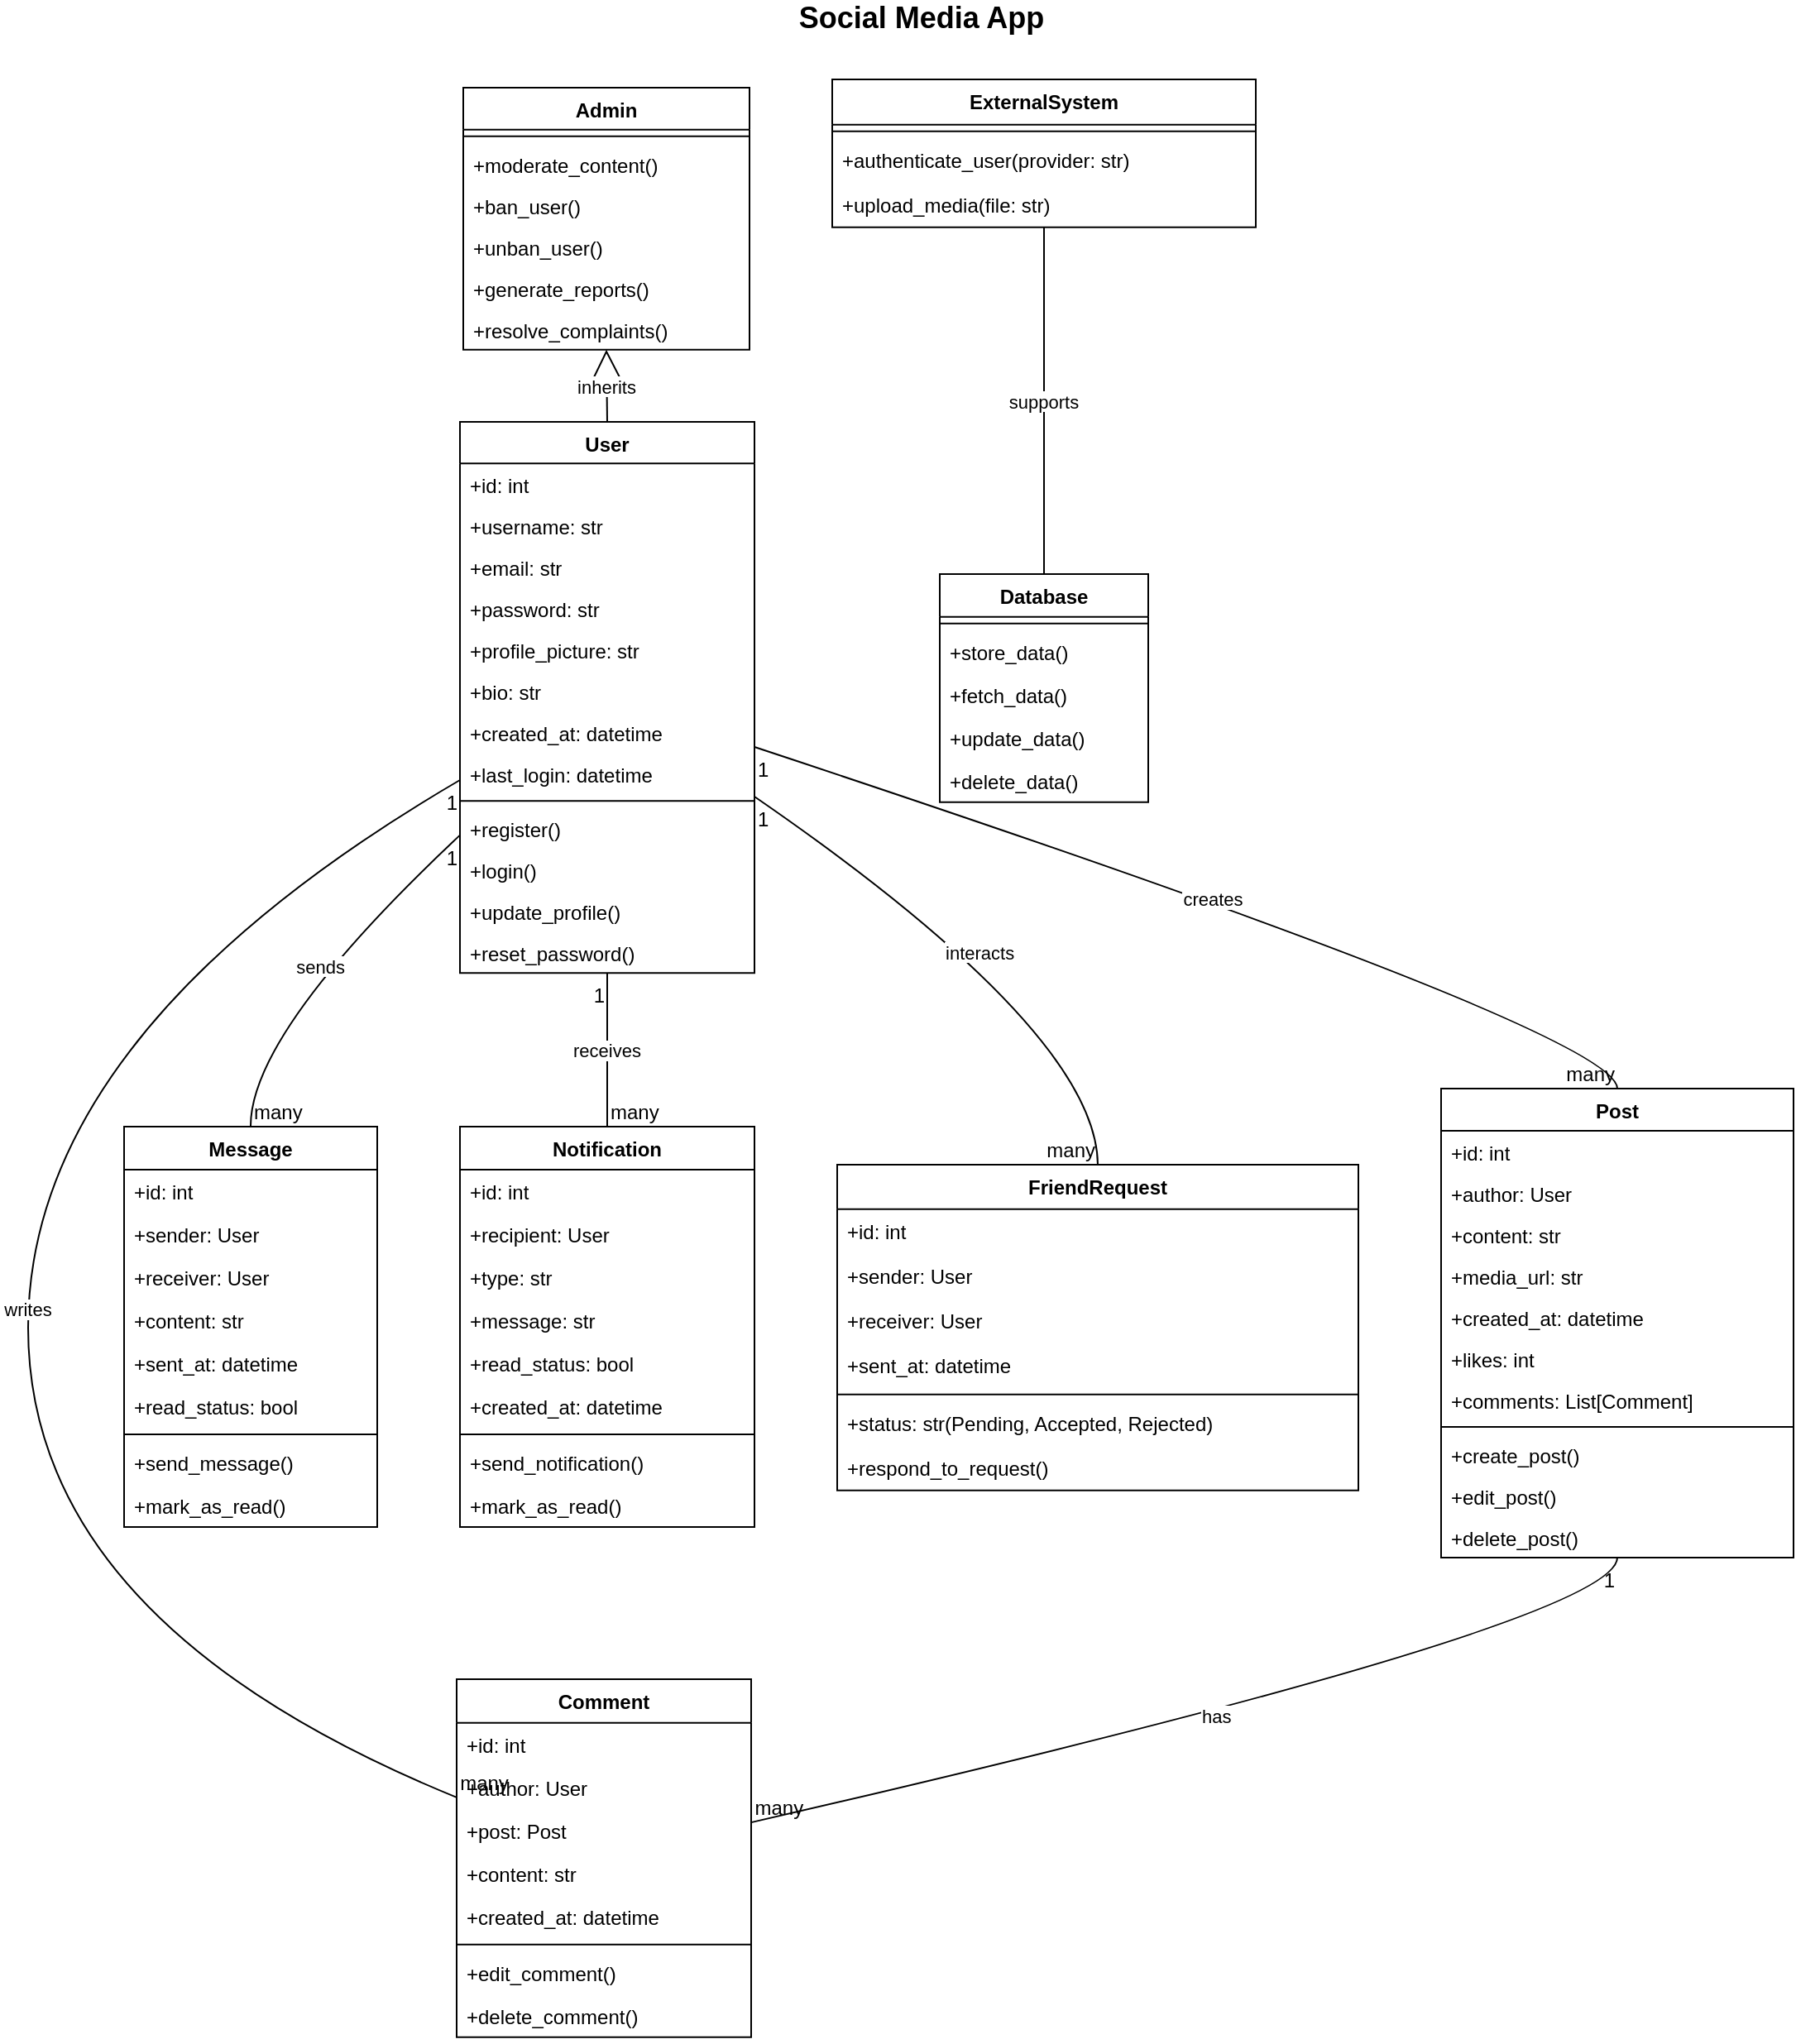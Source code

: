 <mxfile version="25.0.3">
  <diagram name="Page-1" id="mnjUU9U3ReBdD95EHL8B">
    <mxGraphModel grid="1" page="1" gridSize="7" guides="1" tooltips="1" connect="1" arrows="1" fold="1" pageScale="1" pageWidth="850" pageHeight="1100" math="0" shadow="0">
      <root>
        <mxCell id="0" />
        <mxCell id="1" parent="0" />
        <mxCell id="FbRC_cXe3vTBWcdBTFs_-1" value="User" style="swimlane;fontStyle=1;align=center;verticalAlign=top;childLayout=stackLayout;horizontal=1;startSize=25.077;horizontalStack=0;resizeParent=1;resizeParentMax=0;resizeLast=0;collapsible=0;marginBottom=0;" vertex="1" parent="1">
          <mxGeometry x="281" y="262" width="178" height="333.077" as="geometry" />
        </mxCell>
        <mxCell id="FbRC_cXe3vTBWcdBTFs_-2" value="+id: int" style="text;strokeColor=none;fillColor=none;align=left;verticalAlign=top;spacingLeft=4;spacingRight=4;overflow=hidden;rotatable=0;points=[[0,0.5],[1,0.5]];portConstraint=eastwest;" vertex="1" parent="FbRC_cXe3vTBWcdBTFs_-1">
          <mxGeometry y="25.077" width="178" height="25" as="geometry" />
        </mxCell>
        <mxCell id="FbRC_cXe3vTBWcdBTFs_-3" value="+username: str" style="text;strokeColor=none;fillColor=none;align=left;verticalAlign=top;spacingLeft=4;spacingRight=4;overflow=hidden;rotatable=0;points=[[0,0.5],[1,0.5]];portConstraint=eastwest;" vertex="1" parent="FbRC_cXe3vTBWcdBTFs_-1">
          <mxGeometry y="50.077" width="178" height="25" as="geometry" />
        </mxCell>
        <mxCell id="FbRC_cXe3vTBWcdBTFs_-4" value="+email: str" style="text;strokeColor=none;fillColor=none;align=left;verticalAlign=top;spacingLeft=4;spacingRight=4;overflow=hidden;rotatable=0;points=[[0,0.5],[1,0.5]];portConstraint=eastwest;" vertex="1" parent="FbRC_cXe3vTBWcdBTFs_-1">
          <mxGeometry y="75.077" width="178" height="25" as="geometry" />
        </mxCell>
        <mxCell id="FbRC_cXe3vTBWcdBTFs_-5" value="+password: str" style="text;strokeColor=none;fillColor=none;align=left;verticalAlign=top;spacingLeft=4;spacingRight=4;overflow=hidden;rotatable=0;points=[[0,0.5],[1,0.5]];portConstraint=eastwest;" vertex="1" parent="FbRC_cXe3vTBWcdBTFs_-1">
          <mxGeometry y="100.077" width="178" height="25" as="geometry" />
        </mxCell>
        <mxCell id="FbRC_cXe3vTBWcdBTFs_-6" value="+profile_picture: str" style="text;strokeColor=none;fillColor=none;align=left;verticalAlign=top;spacingLeft=4;spacingRight=4;overflow=hidden;rotatable=0;points=[[0,0.5],[1,0.5]];portConstraint=eastwest;" vertex="1" parent="FbRC_cXe3vTBWcdBTFs_-1">
          <mxGeometry y="125.077" width="178" height="25" as="geometry" />
        </mxCell>
        <mxCell id="FbRC_cXe3vTBWcdBTFs_-7" value="+bio: str" style="text;strokeColor=none;fillColor=none;align=left;verticalAlign=top;spacingLeft=4;spacingRight=4;overflow=hidden;rotatable=0;points=[[0,0.5],[1,0.5]];portConstraint=eastwest;" vertex="1" parent="FbRC_cXe3vTBWcdBTFs_-1">
          <mxGeometry y="150.077" width="178" height="25" as="geometry" />
        </mxCell>
        <mxCell id="FbRC_cXe3vTBWcdBTFs_-8" value="+created_at: datetime" style="text;strokeColor=none;fillColor=none;align=left;verticalAlign=top;spacingLeft=4;spacingRight=4;overflow=hidden;rotatable=0;points=[[0,0.5],[1,0.5]];portConstraint=eastwest;" vertex="1" parent="FbRC_cXe3vTBWcdBTFs_-1">
          <mxGeometry y="175.077" width="178" height="25" as="geometry" />
        </mxCell>
        <mxCell id="FbRC_cXe3vTBWcdBTFs_-9" value="+last_login: datetime" style="text;strokeColor=none;fillColor=none;align=left;verticalAlign=top;spacingLeft=4;spacingRight=4;overflow=hidden;rotatable=0;points=[[0,0.5],[1,0.5]];portConstraint=eastwest;" vertex="1" parent="FbRC_cXe3vTBWcdBTFs_-1">
          <mxGeometry y="200.077" width="178" height="25" as="geometry" />
        </mxCell>
        <mxCell id="FbRC_cXe3vTBWcdBTFs_-10" style="line;strokeWidth=1;fillColor=none;align=left;verticalAlign=middle;spacingTop=-1;spacingLeft=3;spacingRight=3;rotatable=0;labelPosition=right;points=[];portConstraint=eastwest;strokeColor=inherit;" vertex="1" parent="FbRC_cXe3vTBWcdBTFs_-1">
          <mxGeometry y="225.077" width="178" height="8" as="geometry" />
        </mxCell>
        <mxCell id="FbRC_cXe3vTBWcdBTFs_-11" value="+register()" style="text;strokeColor=none;fillColor=none;align=left;verticalAlign=top;spacingLeft=4;spacingRight=4;overflow=hidden;rotatable=0;points=[[0,0.5],[1,0.5]];portConstraint=eastwest;" vertex="1" parent="FbRC_cXe3vTBWcdBTFs_-1">
          <mxGeometry y="233.077" width="178" height="25" as="geometry" />
        </mxCell>
        <mxCell id="FbRC_cXe3vTBWcdBTFs_-12" value="+login()" style="text;strokeColor=none;fillColor=none;align=left;verticalAlign=top;spacingLeft=4;spacingRight=4;overflow=hidden;rotatable=0;points=[[0,0.5],[1,0.5]];portConstraint=eastwest;" vertex="1" parent="FbRC_cXe3vTBWcdBTFs_-1">
          <mxGeometry y="258.077" width="178" height="25" as="geometry" />
        </mxCell>
        <mxCell id="FbRC_cXe3vTBWcdBTFs_-13" value="+update_profile()" style="text;strokeColor=none;fillColor=none;align=left;verticalAlign=top;spacingLeft=4;spacingRight=4;overflow=hidden;rotatable=0;points=[[0,0.5],[1,0.5]];portConstraint=eastwest;" vertex="1" parent="FbRC_cXe3vTBWcdBTFs_-1">
          <mxGeometry y="283.077" width="178" height="25" as="geometry" />
        </mxCell>
        <mxCell id="FbRC_cXe3vTBWcdBTFs_-14" value="+reset_password()" style="text;strokeColor=none;fillColor=none;align=left;verticalAlign=top;spacingLeft=4;spacingRight=4;overflow=hidden;rotatable=0;points=[[0,0.5],[1,0.5]];portConstraint=eastwest;" vertex="1" parent="FbRC_cXe3vTBWcdBTFs_-1">
          <mxGeometry y="308.077" width="178" height="25" as="geometry" />
        </mxCell>
        <mxCell id="FbRC_cXe3vTBWcdBTFs_-15" value="Admin" style="swimlane;fontStyle=1;align=center;verticalAlign=top;childLayout=stackLayout;horizontal=1;startSize=25.385;horizontalStack=0;resizeParent=1;resizeParentMax=0;resizeLast=0;collapsible=0;marginBottom=0;" vertex="1" parent="1">
          <mxGeometry x="283" y="60" width="173" height="158.385" as="geometry" />
        </mxCell>
        <mxCell id="FbRC_cXe3vTBWcdBTFs_-16" style="line;strokeWidth=1;fillColor=none;align=left;verticalAlign=middle;spacingTop=-1;spacingLeft=3;spacingRight=3;rotatable=0;labelPosition=right;points=[];portConstraint=eastwest;strokeColor=inherit;" vertex="1" parent="FbRC_cXe3vTBWcdBTFs_-15">
          <mxGeometry y="25.385" width="173" height="8" as="geometry" />
        </mxCell>
        <mxCell id="FbRC_cXe3vTBWcdBTFs_-17" value="+moderate_content()" style="text;strokeColor=none;fillColor=none;align=left;verticalAlign=top;spacingLeft=4;spacingRight=4;overflow=hidden;rotatable=0;points=[[0,0.5],[1,0.5]];portConstraint=eastwest;" vertex="1" parent="FbRC_cXe3vTBWcdBTFs_-15">
          <mxGeometry y="33.385" width="173" height="25" as="geometry" />
        </mxCell>
        <mxCell id="FbRC_cXe3vTBWcdBTFs_-18" value="+ban_user()" style="text;strokeColor=none;fillColor=none;align=left;verticalAlign=top;spacingLeft=4;spacingRight=4;overflow=hidden;rotatable=0;points=[[0,0.5],[1,0.5]];portConstraint=eastwest;" vertex="1" parent="FbRC_cXe3vTBWcdBTFs_-15">
          <mxGeometry y="58.385" width="173" height="25" as="geometry" />
        </mxCell>
        <mxCell id="FbRC_cXe3vTBWcdBTFs_-19" value="+unban_user()" style="text;strokeColor=none;fillColor=none;align=left;verticalAlign=top;spacingLeft=4;spacingRight=4;overflow=hidden;rotatable=0;points=[[0,0.5],[1,0.5]];portConstraint=eastwest;" vertex="1" parent="FbRC_cXe3vTBWcdBTFs_-15">
          <mxGeometry y="83.385" width="173" height="25" as="geometry" />
        </mxCell>
        <mxCell id="FbRC_cXe3vTBWcdBTFs_-20" value="+generate_reports()" style="text;strokeColor=none;fillColor=none;align=left;verticalAlign=top;spacingLeft=4;spacingRight=4;overflow=hidden;rotatable=0;points=[[0,0.5],[1,0.5]];portConstraint=eastwest;" vertex="1" parent="FbRC_cXe3vTBWcdBTFs_-15">
          <mxGeometry y="108.385" width="173" height="25" as="geometry" />
        </mxCell>
        <mxCell id="FbRC_cXe3vTBWcdBTFs_-21" value="+resolve_complaints()" style="text;strokeColor=none;fillColor=none;align=left;verticalAlign=top;spacingLeft=4;spacingRight=4;overflow=hidden;rotatable=0;points=[[0,0.5],[1,0.5]];portConstraint=eastwest;" vertex="1" parent="FbRC_cXe3vTBWcdBTFs_-15">
          <mxGeometry y="133.385" width="173" height="25" as="geometry" />
        </mxCell>
        <mxCell id="FbRC_cXe3vTBWcdBTFs_-22" value="Post" style="swimlane;fontStyle=1;align=center;verticalAlign=top;childLayout=stackLayout;horizontal=1;startSize=25.455;horizontalStack=0;resizeParent=1;resizeParentMax=0;resizeLast=0;collapsible=0;marginBottom=0;" vertex="1" parent="1">
          <mxGeometry x="874" y="665" width="213" height="283.455" as="geometry" />
        </mxCell>
        <mxCell id="FbRC_cXe3vTBWcdBTFs_-23" value="+id: int" style="text;strokeColor=none;fillColor=none;align=left;verticalAlign=top;spacingLeft=4;spacingRight=4;overflow=hidden;rotatable=0;points=[[0,0.5],[1,0.5]];portConstraint=eastwest;" vertex="1" parent="FbRC_cXe3vTBWcdBTFs_-22">
          <mxGeometry y="25.455" width="213" height="25" as="geometry" />
        </mxCell>
        <mxCell id="FbRC_cXe3vTBWcdBTFs_-24" value="+author: User" style="text;strokeColor=none;fillColor=none;align=left;verticalAlign=top;spacingLeft=4;spacingRight=4;overflow=hidden;rotatable=0;points=[[0,0.5],[1,0.5]];portConstraint=eastwest;" vertex="1" parent="FbRC_cXe3vTBWcdBTFs_-22">
          <mxGeometry y="50.455" width="213" height="25" as="geometry" />
        </mxCell>
        <mxCell id="FbRC_cXe3vTBWcdBTFs_-25" value="+content: str" style="text;strokeColor=none;fillColor=none;align=left;verticalAlign=top;spacingLeft=4;spacingRight=4;overflow=hidden;rotatable=0;points=[[0,0.5],[1,0.5]];portConstraint=eastwest;" vertex="1" parent="FbRC_cXe3vTBWcdBTFs_-22">
          <mxGeometry y="75.455" width="213" height="25" as="geometry" />
        </mxCell>
        <mxCell id="FbRC_cXe3vTBWcdBTFs_-26" value="+media_url: str" style="text;strokeColor=none;fillColor=none;align=left;verticalAlign=top;spacingLeft=4;spacingRight=4;overflow=hidden;rotatable=0;points=[[0,0.5],[1,0.5]];portConstraint=eastwest;" vertex="1" parent="FbRC_cXe3vTBWcdBTFs_-22">
          <mxGeometry y="100.455" width="213" height="25" as="geometry" />
        </mxCell>
        <mxCell id="FbRC_cXe3vTBWcdBTFs_-27" value="+created_at: datetime" style="text;strokeColor=none;fillColor=none;align=left;verticalAlign=top;spacingLeft=4;spacingRight=4;overflow=hidden;rotatable=0;points=[[0,0.5],[1,0.5]];portConstraint=eastwest;" vertex="1" parent="FbRC_cXe3vTBWcdBTFs_-22">
          <mxGeometry y="125.455" width="213" height="25" as="geometry" />
        </mxCell>
        <mxCell id="FbRC_cXe3vTBWcdBTFs_-28" value="+likes: int" style="text;strokeColor=none;fillColor=none;align=left;verticalAlign=top;spacingLeft=4;spacingRight=4;overflow=hidden;rotatable=0;points=[[0,0.5],[1,0.5]];portConstraint=eastwest;" vertex="1" parent="FbRC_cXe3vTBWcdBTFs_-22">
          <mxGeometry y="150.455" width="213" height="25" as="geometry" />
        </mxCell>
        <mxCell id="FbRC_cXe3vTBWcdBTFs_-29" value="+comments: List[Comment]" style="text;strokeColor=none;fillColor=none;align=left;verticalAlign=top;spacingLeft=4;spacingRight=4;overflow=hidden;rotatable=0;points=[[0,0.5],[1,0.5]];portConstraint=eastwest;" vertex="1" parent="FbRC_cXe3vTBWcdBTFs_-22">
          <mxGeometry y="175.455" width="213" height="25" as="geometry" />
        </mxCell>
        <mxCell id="FbRC_cXe3vTBWcdBTFs_-30" style="line;strokeWidth=1;fillColor=none;align=left;verticalAlign=middle;spacingTop=-1;spacingLeft=3;spacingRight=3;rotatable=0;labelPosition=right;points=[];portConstraint=eastwest;strokeColor=inherit;" vertex="1" parent="FbRC_cXe3vTBWcdBTFs_-22">
          <mxGeometry y="200.455" width="213" height="8" as="geometry" />
        </mxCell>
        <mxCell id="FbRC_cXe3vTBWcdBTFs_-31" value="+create_post()" style="text;strokeColor=none;fillColor=none;align=left;verticalAlign=top;spacingLeft=4;spacingRight=4;overflow=hidden;rotatable=0;points=[[0,0.5],[1,0.5]];portConstraint=eastwest;" vertex="1" parent="FbRC_cXe3vTBWcdBTFs_-22">
          <mxGeometry y="208.455" width="213" height="25" as="geometry" />
        </mxCell>
        <mxCell id="FbRC_cXe3vTBWcdBTFs_-32" value="+edit_post()" style="text;strokeColor=none;fillColor=none;align=left;verticalAlign=top;spacingLeft=4;spacingRight=4;overflow=hidden;rotatable=0;points=[[0,0.5],[1,0.5]];portConstraint=eastwest;" vertex="1" parent="FbRC_cXe3vTBWcdBTFs_-22">
          <mxGeometry y="233.455" width="213" height="25" as="geometry" />
        </mxCell>
        <mxCell id="FbRC_cXe3vTBWcdBTFs_-33" value="+delete_post()" style="text;strokeColor=none;fillColor=none;align=left;verticalAlign=top;spacingLeft=4;spacingRight=4;overflow=hidden;rotatable=0;points=[[0,0.5],[1,0.5]];portConstraint=eastwest;" vertex="1" parent="FbRC_cXe3vTBWcdBTFs_-22">
          <mxGeometry y="258.455" width="213" height="25" as="geometry" />
        </mxCell>
        <mxCell id="FbRC_cXe3vTBWcdBTFs_-34" value="Comment" style="swimlane;fontStyle=1;align=center;verticalAlign=top;childLayout=stackLayout;horizontal=1;startSize=26.375;horizontalStack=0;resizeParent=1;resizeParentMax=0;resizeLast=0;collapsible=0;marginBottom=0;" vertex="1" parent="1">
          <mxGeometry x="279" y="1022" width="178" height="216.375" as="geometry" />
        </mxCell>
        <mxCell id="FbRC_cXe3vTBWcdBTFs_-35" value="+id: int" style="text;strokeColor=none;fillColor=none;align=left;verticalAlign=top;spacingLeft=4;spacingRight=4;overflow=hidden;rotatable=0;points=[[0,0.5],[1,0.5]];portConstraint=eastwest;" vertex="1" parent="FbRC_cXe3vTBWcdBTFs_-34">
          <mxGeometry y="26.375" width="178" height="26" as="geometry" />
        </mxCell>
        <mxCell id="FbRC_cXe3vTBWcdBTFs_-36" value="+author: User" style="text;strokeColor=none;fillColor=none;align=left;verticalAlign=top;spacingLeft=4;spacingRight=4;overflow=hidden;rotatable=0;points=[[0,0.5],[1,0.5]];portConstraint=eastwest;" vertex="1" parent="FbRC_cXe3vTBWcdBTFs_-34">
          <mxGeometry y="52.375" width="178" height="26" as="geometry" />
        </mxCell>
        <mxCell id="FbRC_cXe3vTBWcdBTFs_-37" value="+post: Post" style="text;strokeColor=none;fillColor=none;align=left;verticalAlign=top;spacingLeft=4;spacingRight=4;overflow=hidden;rotatable=0;points=[[0,0.5],[1,0.5]];portConstraint=eastwest;" vertex="1" parent="FbRC_cXe3vTBWcdBTFs_-34">
          <mxGeometry y="78.375" width="178" height="26" as="geometry" />
        </mxCell>
        <mxCell id="FbRC_cXe3vTBWcdBTFs_-38" value="+content: str" style="text;strokeColor=none;fillColor=none;align=left;verticalAlign=top;spacingLeft=4;spacingRight=4;overflow=hidden;rotatable=0;points=[[0,0.5],[1,0.5]];portConstraint=eastwest;" vertex="1" parent="FbRC_cXe3vTBWcdBTFs_-34">
          <mxGeometry y="104.375" width="178" height="26" as="geometry" />
        </mxCell>
        <mxCell id="FbRC_cXe3vTBWcdBTFs_-39" value="+created_at: datetime" style="text;strokeColor=none;fillColor=none;align=left;verticalAlign=top;spacingLeft=4;spacingRight=4;overflow=hidden;rotatable=0;points=[[0,0.5],[1,0.5]];portConstraint=eastwest;" vertex="1" parent="FbRC_cXe3vTBWcdBTFs_-34">
          <mxGeometry y="130.375" width="178" height="26" as="geometry" />
        </mxCell>
        <mxCell id="FbRC_cXe3vTBWcdBTFs_-40" style="line;strokeWidth=1;fillColor=none;align=left;verticalAlign=middle;spacingTop=-1;spacingLeft=3;spacingRight=3;rotatable=0;labelPosition=right;points=[];portConstraint=eastwest;strokeColor=inherit;" vertex="1" parent="FbRC_cXe3vTBWcdBTFs_-34">
          <mxGeometry y="156.375" width="178" height="8" as="geometry" />
        </mxCell>
        <mxCell id="FbRC_cXe3vTBWcdBTFs_-41" value="+edit_comment()" style="text;strokeColor=none;fillColor=none;align=left;verticalAlign=top;spacingLeft=4;spacingRight=4;overflow=hidden;rotatable=0;points=[[0,0.5],[1,0.5]];portConstraint=eastwest;" vertex="1" parent="FbRC_cXe3vTBWcdBTFs_-34">
          <mxGeometry y="164.375" width="178" height="26" as="geometry" />
        </mxCell>
        <mxCell id="FbRC_cXe3vTBWcdBTFs_-42" value="+delete_comment()" style="text;strokeColor=none;fillColor=none;align=left;verticalAlign=top;spacingLeft=4;spacingRight=4;overflow=hidden;rotatable=0;points=[[0,0.5],[1,0.5]];portConstraint=eastwest;" vertex="1" parent="FbRC_cXe3vTBWcdBTFs_-34">
          <mxGeometry y="190.375" width="178" height="26" as="geometry" />
        </mxCell>
        <mxCell id="FbRC_cXe3vTBWcdBTFs_-43" value="Message" style="swimlane;fontStyle=1;align=center;verticalAlign=top;childLayout=stackLayout;horizontal=1;startSize=26;horizontalStack=0;resizeParent=1;resizeParentMax=0;resizeLast=0;collapsible=0;marginBottom=0;" vertex="1" parent="1">
          <mxGeometry x="78" y="688" width="153" height="242" as="geometry" />
        </mxCell>
        <mxCell id="FbRC_cXe3vTBWcdBTFs_-44" value="+id: int" style="text;strokeColor=none;fillColor=none;align=left;verticalAlign=top;spacingLeft=4;spacingRight=4;overflow=hidden;rotatable=0;points=[[0,0.5],[1,0.5]];portConstraint=eastwest;" vertex="1" parent="FbRC_cXe3vTBWcdBTFs_-43">
          <mxGeometry y="26" width="153" height="26" as="geometry" />
        </mxCell>
        <mxCell id="FbRC_cXe3vTBWcdBTFs_-45" value="+sender: User" style="text;strokeColor=none;fillColor=none;align=left;verticalAlign=top;spacingLeft=4;spacingRight=4;overflow=hidden;rotatable=0;points=[[0,0.5],[1,0.5]];portConstraint=eastwest;" vertex="1" parent="FbRC_cXe3vTBWcdBTFs_-43">
          <mxGeometry y="52" width="153" height="26" as="geometry" />
        </mxCell>
        <mxCell id="FbRC_cXe3vTBWcdBTFs_-46" value="+receiver: User" style="text;strokeColor=none;fillColor=none;align=left;verticalAlign=top;spacingLeft=4;spacingRight=4;overflow=hidden;rotatable=0;points=[[0,0.5],[1,0.5]];portConstraint=eastwest;" vertex="1" parent="FbRC_cXe3vTBWcdBTFs_-43">
          <mxGeometry y="78" width="153" height="26" as="geometry" />
        </mxCell>
        <mxCell id="FbRC_cXe3vTBWcdBTFs_-47" value="+content: str" style="text;strokeColor=none;fillColor=none;align=left;verticalAlign=top;spacingLeft=4;spacingRight=4;overflow=hidden;rotatable=0;points=[[0,0.5],[1,0.5]];portConstraint=eastwest;" vertex="1" parent="FbRC_cXe3vTBWcdBTFs_-43">
          <mxGeometry y="104" width="153" height="26" as="geometry" />
        </mxCell>
        <mxCell id="FbRC_cXe3vTBWcdBTFs_-48" value="+sent_at: datetime" style="text;strokeColor=none;fillColor=none;align=left;verticalAlign=top;spacingLeft=4;spacingRight=4;overflow=hidden;rotatable=0;points=[[0,0.5],[1,0.5]];portConstraint=eastwest;" vertex="1" parent="FbRC_cXe3vTBWcdBTFs_-43">
          <mxGeometry y="130" width="153" height="26" as="geometry" />
        </mxCell>
        <mxCell id="FbRC_cXe3vTBWcdBTFs_-49" value="+read_status: bool" style="text;strokeColor=none;fillColor=none;align=left;verticalAlign=top;spacingLeft=4;spacingRight=4;overflow=hidden;rotatable=0;points=[[0,0.5],[1,0.5]];portConstraint=eastwest;" vertex="1" parent="FbRC_cXe3vTBWcdBTFs_-43">
          <mxGeometry y="156" width="153" height="26" as="geometry" />
        </mxCell>
        <mxCell id="FbRC_cXe3vTBWcdBTFs_-50" style="line;strokeWidth=1;fillColor=none;align=left;verticalAlign=middle;spacingTop=-1;spacingLeft=3;spacingRight=3;rotatable=0;labelPosition=right;points=[];portConstraint=eastwest;strokeColor=inherit;" vertex="1" parent="FbRC_cXe3vTBWcdBTFs_-43">
          <mxGeometry y="182" width="153" height="8" as="geometry" />
        </mxCell>
        <mxCell id="FbRC_cXe3vTBWcdBTFs_-51" value="+send_message()" style="text;strokeColor=none;fillColor=none;align=left;verticalAlign=top;spacingLeft=4;spacingRight=4;overflow=hidden;rotatable=0;points=[[0,0.5],[1,0.5]];portConstraint=eastwest;" vertex="1" parent="FbRC_cXe3vTBWcdBTFs_-43">
          <mxGeometry y="190" width="153" height="26" as="geometry" />
        </mxCell>
        <mxCell id="FbRC_cXe3vTBWcdBTFs_-52" value="+mark_as_read()" style="text;strokeColor=none;fillColor=none;align=left;verticalAlign=top;spacingLeft=4;spacingRight=4;overflow=hidden;rotatable=0;points=[[0,0.5],[1,0.5]];portConstraint=eastwest;" vertex="1" parent="FbRC_cXe3vTBWcdBTFs_-43">
          <mxGeometry y="216" width="153" height="26" as="geometry" />
        </mxCell>
        <mxCell id="FbRC_cXe3vTBWcdBTFs_-53" value="Notification" style="swimlane;fontStyle=1;align=center;verticalAlign=top;childLayout=stackLayout;horizontal=1;startSize=26;horizontalStack=0;resizeParent=1;resizeParentMax=0;resizeLast=0;collapsible=0;marginBottom=0;" vertex="1" parent="1">
          <mxGeometry x="281" y="688" width="178" height="242" as="geometry" />
        </mxCell>
        <mxCell id="FbRC_cXe3vTBWcdBTFs_-54" value="+id: int" style="text;strokeColor=none;fillColor=none;align=left;verticalAlign=top;spacingLeft=4;spacingRight=4;overflow=hidden;rotatable=0;points=[[0,0.5],[1,0.5]];portConstraint=eastwest;" vertex="1" parent="FbRC_cXe3vTBWcdBTFs_-53">
          <mxGeometry y="26" width="178" height="26" as="geometry" />
        </mxCell>
        <mxCell id="FbRC_cXe3vTBWcdBTFs_-55" value="+recipient: User" style="text;strokeColor=none;fillColor=none;align=left;verticalAlign=top;spacingLeft=4;spacingRight=4;overflow=hidden;rotatable=0;points=[[0,0.5],[1,0.5]];portConstraint=eastwest;" vertex="1" parent="FbRC_cXe3vTBWcdBTFs_-53">
          <mxGeometry y="52" width="178" height="26" as="geometry" />
        </mxCell>
        <mxCell id="FbRC_cXe3vTBWcdBTFs_-56" value="+type: str" style="text;strokeColor=none;fillColor=none;align=left;verticalAlign=top;spacingLeft=4;spacingRight=4;overflow=hidden;rotatable=0;points=[[0,0.5],[1,0.5]];portConstraint=eastwest;" vertex="1" parent="FbRC_cXe3vTBWcdBTFs_-53">
          <mxGeometry y="78" width="178" height="26" as="geometry" />
        </mxCell>
        <mxCell id="FbRC_cXe3vTBWcdBTFs_-57" value="+message: str" style="text;strokeColor=none;fillColor=none;align=left;verticalAlign=top;spacingLeft=4;spacingRight=4;overflow=hidden;rotatable=0;points=[[0,0.5],[1,0.5]];portConstraint=eastwest;" vertex="1" parent="FbRC_cXe3vTBWcdBTFs_-53">
          <mxGeometry y="104" width="178" height="26" as="geometry" />
        </mxCell>
        <mxCell id="FbRC_cXe3vTBWcdBTFs_-58" value="+read_status: bool" style="text;strokeColor=none;fillColor=none;align=left;verticalAlign=top;spacingLeft=4;spacingRight=4;overflow=hidden;rotatable=0;points=[[0,0.5],[1,0.5]];portConstraint=eastwest;" vertex="1" parent="FbRC_cXe3vTBWcdBTFs_-53">
          <mxGeometry y="130" width="178" height="26" as="geometry" />
        </mxCell>
        <mxCell id="FbRC_cXe3vTBWcdBTFs_-59" value="+created_at: datetime" style="text;strokeColor=none;fillColor=none;align=left;verticalAlign=top;spacingLeft=4;spacingRight=4;overflow=hidden;rotatable=0;points=[[0,0.5],[1,0.5]];portConstraint=eastwest;" vertex="1" parent="FbRC_cXe3vTBWcdBTFs_-53">
          <mxGeometry y="156" width="178" height="26" as="geometry" />
        </mxCell>
        <mxCell id="FbRC_cXe3vTBWcdBTFs_-60" style="line;strokeWidth=1;fillColor=none;align=left;verticalAlign=middle;spacingTop=-1;spacingLeft=3;spacingRight=3;rotatable=0;labelPosition=right;points=[];portConstraint=eastwest;strokeColor=inherit;" vertex="1" parent="FbRC_cXe3vTBWcdBTFs_-53">
          <mxGeometry y="182" width="178" height="8" as="geometry" />
        </mxCell>
        <mxCell id="FbRC_cXe3vTBWcdBTFs_-61" value="+send_notification()" style="text;strokeColor=none;fillColor=none;align=left;verticalAlign=top;spacingLeft=4;spacingRight=4;overflow=hidden;rotatable=0;points=[[0,0.5],[1,0.5]];portConstraint=eastwest;" vertex="1" parent="FbRC_cXe3vTBWcdBTFs_-53">
          <mxGeometry y="190" width="178" height="26" as="geometry" />
        </mxCell>
        <mxCell id="FbRC_cXe3vTBWcdBTFs_-62" value="+mark_as_read()" style="text;strokeColor=none;fillColor=none;align=left;verticalAlign=top;spacingLeft=4;spacingRight=4;overflow=hidden;rotatable=0;points=[[0,0.5],[1,0.5]];portConstraint=eastwest;" vertex="1" parent="FbRC_cXe3vTBWcdBTFs_-53">
          <mxGeometry y="216" width="178" height="26" as="geometry" />
        </mxCell>
        <mxCell id="FbRC_cXe3vTBWcdBTFs_-63" value="FriendRequest" style="swimlane;fontStyle=1;align=center;verticalAlign=top;childLayout=stackLayout;horizontal=1;startSize=26.857;horizontalStack=0;resizeParent=1;resizeParentMax=0;resizeLast=0;collapsible=0;marginBottom=0;" vertex="1" parent="1">
          <mxGeometry x="509" y="711" width="315" height="196.857" as="geometry" />
        </mxCell>
        <mxCell id="FbRC_cXe3vTBWcdBTFs_-64" value="+id: int" style="text;strokeColor=none;fillColor=none;align=left;verticalAlign=top;spacingLeft=4;spacingRight=4;overflow=hidden;rotatable=0;points=[[0,0.5],[1,0.5]];portConstraint=eastwest;" vertex="1" parent="FbRC_cXe3vTBWcdBTFs_-63">
          <mxGeometry y="26.857" width="315" height="27" as="geometry" />
        </mxCell>
        <mxCell id="FbRC_cXe3vTBWcdBTFs_-65" value="+sender: User" style="text;strokeColor=none;fillColor=none;align=left;verticalAlign=top;spacingLeft=4;spacingRight=4;overflow=hidden;rotatable=0;points=[[0,0.5],[1,0.5]];portConstraint=eastwest;" vertex="1" parent="FbRC_cXe3vTBWcdBTFs_-63">
          <mxGeometry y="53.857" width="315" height="27" as="geometry" />
        </mxCell>
        <mxCell id="FbRC_cXe3vTBWcdBTFs_-66" value="+receiver: User" style="text;strokeColor=none;fillColor=none;align=left;verticalAlign=top;spacingLeft=4;spacingRight=4;overflow=hidden;rotatable=0;points=[[0,0.5],[1,0.5]];portConstraint=eastwest;" vertex="1" parent="FbRC_cXe3vTBWcdBTFs_-63">
          <mxGeometry y="80.857" width="315" height="27" as="geometry" />
        </mxCell>
        <mxCell id="FbRC_cXe3vTBWcdBTFs_-67" value="+sent_at: datetime" style="text;strokeColor=none;fillColor=none;align=left;verticalAlign=top;spacingLeft=4;spacingRight=4;overflow=hidden;rotatable=0;points=[[0,0.5],[1,0.5]];portConstraint=eastwest;" vertex="1" parent="FbRC_cXe3vTBWcdBTFs_-63">
          <mxGeometry y="107.857" width="315" height="27" as="geometry" />
        </mxCell>
        <mxCell id="FbRC_cXe3vTBWcdBTFs_-68" style="line;strokeWidth=1;fillColor=none;align=left;verticalAlign=middle;spacingTop=-1;spacingLeft=3;spacingRight=3;rotatable=0;labelPosition=right;points=[];portConstraint=eastwest;strokeColor=inherit;" vertex="1" parent="FbRC_cXe3vTBWcdBTFs_-63">
          <mxGeometry y="134.857" width="315" height="8" as="geometry" />
        </mxCell>
        <mxCell id="FbRC_cXe3vTBWcdBTFs_-69" value="+status: str(Pending, Accepted, Rejected)" style="text;strokeColor=none;fillColor=none;align=left;verticalAlign=top;spacingLeft=4;spacingRight=4;overflow=hidden;rotatable=0;points=[[0,0.5],[1,0.5]];portConstraint=eastwest;" vertex="1" parent="FbRC_cXe3vTBWcdBTFs_-63">
          <mxGeometry y="142.857" width="315" height="27" as="geometry" />
        </mxCell>
        <mxCell id="FbRC_cXe3vTBWcdBTFs_-70" value="+respond_to_request()" style="text;strokeColor=none;fillColor=none;align=left;verticalAlign=top;spacingLeft=4;spacingRight=4;overflow=hidden;rotatable=0;points=[[0,0.5],[1,0.5]];portConstraint=eastwest;" vertex="1" parent="FbRC_cXe3vTBWcdBTFs_-63">
          <mxGeometry y="169.857" width="315" height="27" as="geometry" />
        </mxCell>
        <mxCell id="FbRC_cXe3vTBWcdBTFs_-71" value="Database" style="swimlane;fontStyle=1;align=center;verticalAlign=top;childLayout=stackLayout;horizontal=1;startSize=25.818;horizontalStack=0;resizeParent=1;resizeParentMax=0;resizeLast=0;collapsible=0;marginBottom=0;" vertex="1" parent="1">
          <mxGeometry x="571" y="354" width="126" height="137.818" as="geometry" />
        </mxCell>
        <mxCell id="FbRC_cXe3vTBWcdBTFs_-72" style="line;strokeWidth=1;fillColor=none;align=left;verticalAlign=middle;spacingTop=-1;spacingLeft=3;spacingRight=3;rotatable=0;labelPosition=right;points=[];portConstraint=eastwest;strokeColor=inherit;" vertex="1" parent="FbRC_cXe3vTBWcdBTFs_-71">
          <mxGeometry y="25.818" width="126" height="8" as="geometry" />
        </mxCell>
        <mxCell id="FbRC_cXe3vTBWcdBTFs_-73" value="+store_data()" style="text;strokeColor=none;fillColor=none;align=left;verticalAlign=top;spacingLeft=4;spacingRight=4;overflow=hidden;rotatable=0;points=[[0,0.5],[1,0.5]];portConstraint=eastwest;" vertex="1" parent="FbRC_cXe3vTBWcdBTFs_-71">
          <mxGeometry y="33.818" width="126" height="26" as="geometry" />
        </mxCell>
        <mxCell id="FbRC_cXe3vTBWcdBTFs_-74" value="+fetch_data()" style="text;strokeColor=none;fillColor=none;align=left;verticalAlign=top;spacingLeft=4;spacingRight=4;overflow=hidden;rotatable=0;points=[[0,0.5],[1,0.5]];portConstraint=eastwest;" vertex="1" parent="FbRC_cXe3vTBWcdBTFs_-71">
          <mxGeometry y="59.818" width="126" height="26" as="geometry" />
        </mxCell>
        <mxCell id="FbRC_cXe3vTBWcdBTFs_-75" value="+update_data()" style="text;strokeColor=none;fillColor=none;align=left;verticalAlign=top;spacingLeft=4;spacingRight=4;overflow=hidden;rotatable=0;points=[[0,0.5],[1,0.5]];portConstraint=eastwest;" vertex="1" parent="FbRC_cXe3vTBWcdBTFs_-71">
          <mxGeometry y="85.818" width="126" height="26" as="geometry" />
        </mxCell>
        <mxCell id="FbRC_cXe3vTBWcdBTFs_-76" value="+delete_data()" style="text;strokeColor=none;fillColor=none;align=left;verticalAlign=top;spacingLeft=4;spacingRight=4;overflow=hidden;rotatable=0;points=[[0,0.5],[1,0.5]];portConstraint=eastwest;" vertex="1" parent="FbRC_cXe3vTBWcdBTFs_-71">
          <mxGeometry y="111.818" width="126" height="26" as="geometry" />
        </mxCell>
        <mxCell id="FbRC_cXe3vTBWcdBTFs_-77" value="ExternalSystem" style="swimlane;fontStyle=1;align=center;verticalAlign=top;childLayout=stackLayout;horizontal=1;startSize=27.429;horizontalStack=0;resizeParent=1;resizeParentMax=0;resizeLast=0;collapsible=0;marginBottom=0;" vertex="1" parent="1">
          <mxGeometry x="506" y="55" width="256" height="89.429" as="geometry" />
        </mxCell>
        <mxCell id="FbRC_cXe3vTBWcdBTFs_-78" style="line;strokeWidth=1;fillColor=none;align=left;verticalAlign=middle;spacingTop=-1;spacingLeft=3;spacingRight=3;rotatable=0;labelPosition=right;points=[];portConstraint=eastwest;strokeColor=inherit;" vertex="1" parent="FbRC_cXe3vTBWcdBTFs_-77">
          <mxGeometry y="27.429" width="256" height="8" as="geometry" />
        </mxCell>
        <mxCell id="FbRC_cXe3vTBWcdBTFs_-79" value="+authenticate_user(provider: str)" style="text;strokeColor=none;fillColor=none;align=left;verticalAlign=top;spacingLeft=4;spacingRight=4;overflow=hidden;rotatable=0;points=[[0,0.5],[1,0.5]];portConstraint=eastwest;" vertex="1" parent="FbRC_cXe3vTBWcdBTFs_-77">
          <mxGeometry y="35.429" width="256" height="27" as="geometry" />
        </mxCell>
        <mxCell id="FbRC_cXe3vTBWcdBTFs_-80" value="+upload_media(file: str)" style="text;strokeColor=none;fillColor=none;align=left;verticalAlign=top;spacingLeft=4;spacingRight=4;overflow=hidden;rotatable=0;points=[[0,0.5],[1,0.5]];portConstraint=eastwest;" vertex="1" parent="FbRC_cXe3vTBWcdBTFs_-77">
          <mxGeometry y="62.429" width="256" height="27" as="geometry" />
        </mxCell>
        <mxCell id="FbRC_cXe3vTBWcdBTFs_-81" value="creates" style="curved=1;startArrow=none;endArrow=none;exitX=1;exitY=0.59;entryX=0.5;entryY=0;rounded=0;" edge="1" parent="1" source="FbRC_cXe3vTBWcdBTFs_-1" target="FbRC_cXe3vTBWcdBTFs_-22">
          <mxGeometry relative="1" as="geometry">
            <Array as="points">
              <mxPoint x="981" y="631" />
            </Array>
          </mxGeometry>
        </mxCell>
        <mxCell id="FbRC_cXe3vTBWcdBTFs_-82" value="1" style="edgeLabel;resizable=0;labelBackgroundColor=none;fontSize=12;align=left;verticalAlign=top;" vertex="1" parent="FbRC_cXe3vTBWcdBTFs_-81">
          <mxGeometry x="-1" relative="1" as="geometry" />
        </mxCell>
        <mxCell id="FbRC_cXe3vTBWcdBTFs_-83" value="many" style="edgeLabel;resizable=0;labelBackgroundColor=none;fontSize=12;align=right;verticalAlign=bottom;" vertex="1" parent="FbRC_cXe3vTBWcdBTFs_-81">
          <mxGeometry x="1" relative="1" as="geometry" />
        </mxCell>
        <mxCell id="FbRC_cXe3vTBWcdBTFs_-84" value="writes" style="curved=1;startArrow=none;endArrow=none;exitX=0;exitY=0.65;entryX=0;entryY=0.33;rounded=0;" edge="1" parent="1" source="FbRC_cXe3vTBWcdBTFs_-1" target="FbRC_cXe3vTBWcdBTFs_-34">
          <mxGeometry relative="1" as="geometry">
            <Array as="points">
              <mxPoint x="20" y="631" />
              <mxPoint x="20" y="988" />
            </Array>
          </mxGeometry>
        </mxCell>
        <mxCell id="FbRC_cXe3vTBWcdBTFs_-85" value="1" style="edgeLabel;resizable=0;labelBackgroundColor=none;fontSize=12;align=right;verticalAlign=top;" vertex="1" parent="FbRC_cXe3vTBWcdBTFs_-84">
          <mxGeometry x="-1" relative="1" as="geometry" />
        </mxCell>
        <mxCell id="FbRC_cXe3vTBWcdBTFs_-86" value="many" style="edgeLabel;resizable=0;labelBackgroundColor=none;fontSize=12;align=left;verticalAlign=bottom;" vertex="1" parent="FbRC_cXe3vTBWcdBTFs_-84">
          <mxGeometry x="1" relative="1" as="geometry" />
        </mxCell>
        <mxCell id="FbRC_cXe3vTBWcdBTFs_-87" value="sends" style="curved=1;startArrow=none;endArrow=none;exitX=0;exitY=0.75;entryX=0.5;entryY=0;rounded=0;" edge="1" parent="1" source="FbRC_cXe3vTBWcdBTFs_-1" target="FbRC_cXe3vTBWcdBTFs_-43">
          <mxGeometry relative="1" as="geometry">
            <Array as="points">
              <mxPoint x="154" y="631" />
            </Array>
          </mxGeometry>
        </mxCell>
        <mxCell id="FbRC_cXe3vTBWcdBTFs_-88" value="1" style="edgeLabel;resizable=0;labelBackgroundColor=none;fontSize=12;align=right;verticalAlign=top;" vertex="1" parent="FbRC_cXe3vTBWcdBTFs_-87">
          <mxGeometry x="-1" relative="1" as="geometry" />
        </mxCell>
        <mxCell id="FbRC_cXe3vTBWcdBTFs_-89" value="many" style="edgeLabel;resizable=0;labelBackgroundColor=none;fontSize=12;align=left;verticalAlign=bottom;" vertex="1" parent="FbRC_cXe3vTBWcdBTFs_-87">
          <mxGeometry x="1" relative="1" as="geometry" />
        </mxCell>
        <mxCell id="FbRC_cXe3vTBWcdBTFs_-90" value="receives" style="curved=1;startArrow=none;endArrow=none;exitX=0.5;exitY=1;entryX=0.5;entryY=0;rounded=0;" edge="1" parent="1" source="FbRC_cXe3vTBWcdBTFs_-1" target="FbRC_cXe3vTBWcdBTFs_-53">
          <mxGeometry relative="1" as="geometry">
            <Array as="points" />
          </mxGeometry>
        </mxCell>
        <mxCell id="FbRC_cXe3vTBWcdBTFs_-91" value="1" style="edgeLabel;resizable=0;labelBackgroundColor=none;fontSize=12;align=right;verticalAlign=top;" vertex="1" parent="FbRC_cXe3vTBWcdBTFs_-90">
          <mxGeometry x="-1" relative="1" as="geometry" />
        </mxCell>
        <mxCell id="FbRC_cXe3vTBWcdBTFs_-92" value="many" style="edgeLabel;resizable=0;labelBackgroundColor=none;fontSize=12;align=left;verticalAlign=bottom;" vertex="1" parent="FbRC_cXe3vTBWcdBTFs_-90">
          <mxGeometry x="1" relative="1" as="geometry" />
        </mxCell>
        <mxCell id="FbRC_cXe3vTBWcdBTFs_-93" value="interacts" style="curved=1;startArrow=none;endArrow=none;exitX=1;exitY=0.68;entryX=0.5;entryY=0;rounded=0;" edge="1" parent="1" source="FbRC_cXe3vTBWcdBTFs_-1" target="FbRC_cXe3vTBWcdBTFs_-63">
          <mxGeometry relative="1" as="geometry">
            <Array as="points">
              <mxPoint x="666" y="631" />
            </Array>
          </mxGeometry>
        </mxCell>
        <mxCell id="FbRC_cXe3vTBWcdBTFs_-94" value="1" style="edgeLabel;resizable=0;labelBackgroundColor=none;fontSize=12;align=left;verticalAlign=top;" vertex="1" parent="FbRC_cXe3vTBWcdBTFs_-93">
          <mxGeometry x="-1" relative="1" as="geometry" />
        </mxCell>
        <mxCell id="FbRC_cXe3vTBWcdBTFs_-95" value="many" style="edgeLabel;resizable=0;labelBackgroundColor=none;fontSize=12;align=right;verticalAlign=bottom;" vertex="1" parent="FbRC_cXe3vTBWcdBTFs_-93">
          <mxGeometry x="1" relative="1" as="geometry" />
        </mxCell>
        <mxCell id="FbRC_cXe3vTBWcdBTFs_-96" value="has" style="curved=1;startArrow=none;endArrow=none;exitX=0.5;exitY=1;entryX=1;entryY=0.4;rounded=0;" edge="1" parent="1" source="FbRC_cXe3vTBWcdBTFs_-22" target="FbRC_cXe3vTBWcdBTFs_-34">
          <mxGeometry relative="1" as="geometry">
            <Array as="points">
              <mxPoint x="981" y="988" />
            </Array>
          </mxGeometry>
        </mxCell>
        <mxCell id="FbRC_cXe3vTBWcdBTFs_-97" value="1" style="edgeLabel;resizable=0;labelBackgroundColor=none;fontSize=12;align=right;verticalAlign=top;" vertex="1" parent="FbRC_cXe3vTBWcdBTFs_-96">
          <mxGeometry x="-1" relative="1" as="geometry" />
        </mxCell>
        <mxCell id="FbRC_cXe3vTBWcdBTFs_-98" value="many" style="edgeLabel;resizable=0;labelBackgroundColor=none;fontSize=12;align=left;verticalAlign=bottom;" vertex="1" parent="FbRC_cXe3vTBWcdBTFs_-96">
          <mxGeometry x="1" relative="1" as="geometry" />
        </mxCell>
        <mxCell id="FbRC_cXe3vTBWcdBTFs_-99" value="inherits" style="curved=1;startArrow=block;startSize=16;startFill=0;endArrow=none;exitX=0.5;exitY=1;entryX=0.5;entryY=0;rounded=0;" edge="1" parent="1" source="FbRC_cXe3vTBWcdBTFs_-15" target="FbRC_cXe3vTBWcdBTFs_-1">
          <mxGeometry relative="1" as="geometry">
            <Array as="points" />
          </mxGeometry>
        </mxCell>
        <mxCell id="FbRC_cXe3vTBWcdBTFs_-100" value="supports" style="curved=1;startArrow=none;endArrow=none;exitX=0.5;exitY=1;entryX=0.5;entryY=0;rounded=0;" edge="1" parent="1" source="FbRC_cXe3vTBWcdBTFs_-77" target="FbRC_cXe3vTBWcdBTFs_-71">
          <mxGeometry relative="1" as="geometry">
            <Array as="points" />
          </mxGeometry>
        </mxCell>
        <mxCell id="N48tDYszKVavKzMmbc0--1" value="&lt;font style=&quot;font-size: 18px;&quot;&gt;&lt;b style=&quot;&quot;&gt;Social Media App&lt;/b&gt;&lt;/font&gt;&lt;div&gt;&lt;br&gt;&lt;/div&gt;" style="text;html=1;align=center;verticalAlign=middle;whiteSpace=wrap;rounded=0;" vertex="1" parent="1">
          <mxGeometry x="440" y="10" width="240" height="30" as="geometry" />
        </mxCell>
      </root>
    </mxGraphModel>
  </diagram>
</mxfile>
